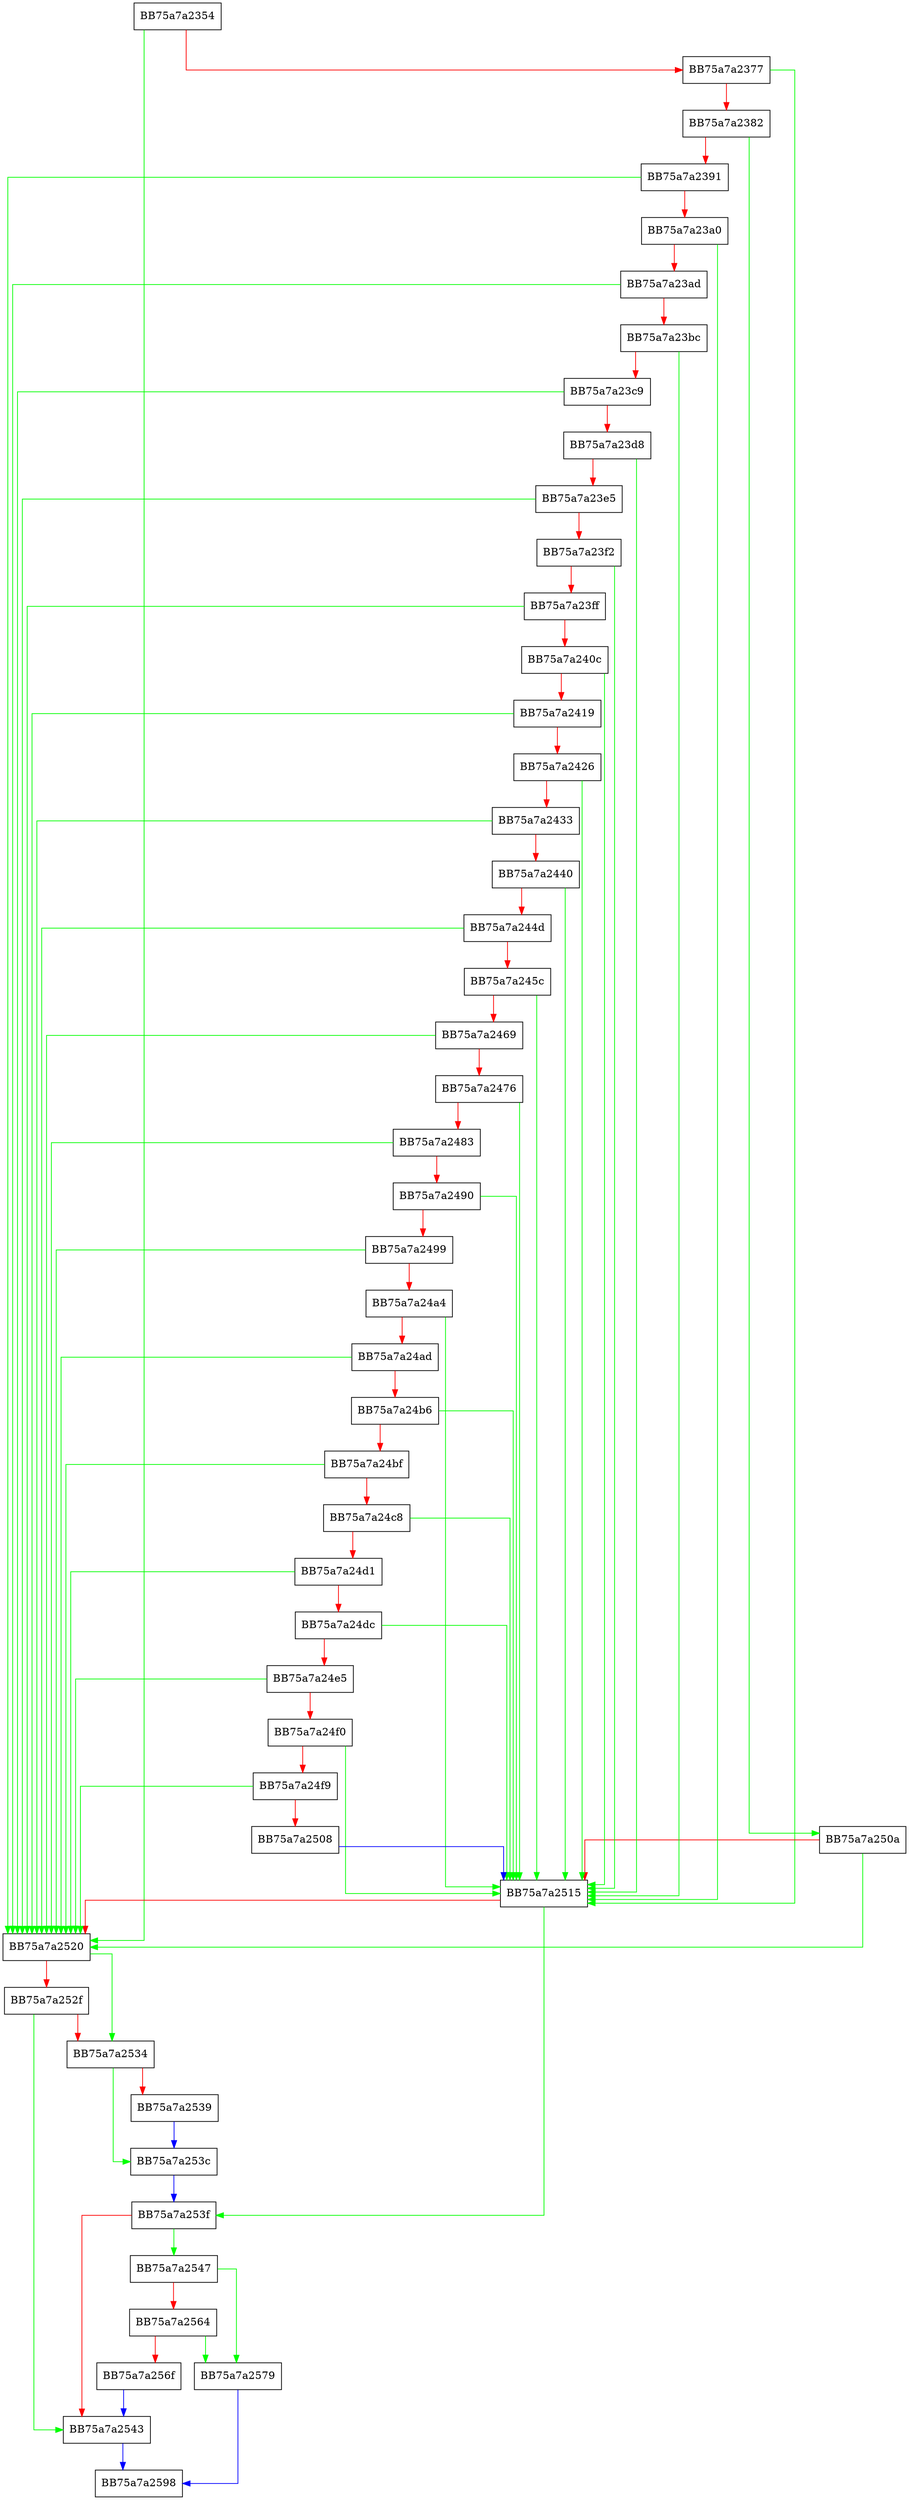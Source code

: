 digraph scan_optional_field_width {
  node [shape="box"];
  graph [splines=ortho];
  BB75a7a2354 -> BB75a7a2520 [color="green"];
  BB75a7a2354 -> BB75a7a2377 [color="red"];
  BB75a7a2377 -> BB75a7a2515 [color="green"];
  BB75a7a2377 -> BB75a7a2382 [color="red"];
  BB75a7a2382 -> BB75a7a250a [color="green"];
  BB75a7a2382 -> BB75a7a2391 [color="red"];
  BB75a7a2391 -> BB75a7a2520 [color="green"];
  BB75a7a2391 -> BB75a7a23a0 [color="red"];
  BB75a7a23a0 -> BB75a7a2515 [color="green"];
  BB75a7a23a0 -> BB75a7a23ad [color="red"];
  BB75a7a23ad -> BB75a7a2520 [color="green"];
  BB75a7a23ad -> BB75a7a23bc [color="red"];
  BB75a7a23bc -> BB75a7a2515 [color="green"];
  BB75a7a23bc -> BB75a7a23c9 [color="red"];
  BB75a7a23c9 -> BB75a7a2520 [color="green"];
  BB75a7a23c9 -> BB75a7a23d8 [color="red"];
  BB75a7a23d8 -> BB75a7a2515 [color="green"];
  BB75a7a23d8 -> BB75a7a23e5 [color="red"];
  BB75a7a23e5 -> BB75a7a2520 [color="green"];
  BB75a7a23e5 -> BB75a7a23f2 [color="red"];
  BB75a7a23f2 -> BB75a7a2515 [color="green"];
  BB75a7a23f2 -> BB75a7a23ff [color="red"];
  BB75a7a23ff -> BB75a7a2520 [color="green"];
  BB75a7a23ff -> BB75a7a240c [color="red"];
  BB75a7a240c -> BB75a7a2515 [color="green"];
  BB75a7a240c -> BB75a7a2419 [color="red"];
  BB75a7a2419 -> BB75a7a2520 [color="green"];
  BB75a7a2419 -> BB75a7a2426 [color="red"];
  BB75a7a2426 -> BB75a7a2515 [color="green"];
  BB75a7a2426 -> BB75a7a2433 [color="red"];
  BB75a7a2433 -> BB75a7a2520 [color="green"];
  BB75a7a2433 -> BB75a7a2440 [color="red"];
  BB75a7a2440 -> BB75a7a2515 [color="green"];
  BB75a7a2440 -> BB75a7a244d [color="red"];
  BB75a7a244d -> BB75a7a2520 [color="green"];
  BB75a7a244d -> BB75a7a245c [color="red"];
  BB75a7a245c -> BB75a7a2515 [color="green"];
  BB75a7a245c -> BB75a7a2469 [color="red"];
  BB75a7a2469 -> BB75a7a2520 [color="green"];
  BB75a7a2469 -> BB75a7a2476 [color="red"];
  BB75a7a2476 -> BB75a7a2515 [color="green"];
  BB75a7a2476 -> BB75a7a2483 [color="red"];
  BB75a7a2483 -> BB75a7a2520 [color="green"];
  BB75a7a2483 -> BB75a7a2490 [color="red"];
  BB75a7a2490 -> BB75a7a2515 [color="green"];
  BB75a7a2490 -> BB75a7a2499 [color="red"];
  BB75a7a2499 -> BB75a7a2520 [color="green"];
  BB75a7a2499 -> BB75a7a24a4 [color="red"];
  BB75a7a24a4 -> BB75a7a2515 [color="green"];
  BB75a7a24a4 -> BB75a7a24ad [color="red"];
  BB75a7a24ad -> BB75a7a2520 [color="green"];
  BB75a7a24ad -> BB75a7a24b6 [color="red"];
  BB75a7a24b6 -> BB75a7a2515 [color="green"];
  BB75a7a24b6 -> BB75a7a24bf [color="red"];
  BB75a7a24bf -> BB75a7a2520 [color="green"];
  BB75a7a24bf -> BB75a7a24c8 [color="red"];
  BB75a7a24c8 -> BB75a7a2515 [color="green"];
  BB75a7a24c8 -> BB75a7a24d1 [color="red"];
  BB75a7a24d1 -> BB75a7a2520 [color="green"];
  BB75a7a24d1 -> BB75a7a24dc [color="red"];
  BB75a7a24dc -> BB75a7a2515 [color="green"];
  BB75a7a24dc -> BB75a7a24e5 [color="red"];
  BB75a7a24e5 -> BB75a7a2520 [color="green"];
  BB75a7a24e5 -> BB75a7a24f0 [color="red"];
  BB75a7a24f0 -> BB75a7a2515 [color="green"];
  BB75a7a24f0 -> BB75a7a24f9 [color="red"];
  BB75a7a24f9 -> BB75a7a2520 [color="green"];
  BB75a7a24f9 -> BB75a7a2508 [color="red"];
  BB75a7a2508 -> BB75a7a2515 [color="blue"];
  BB75a7a250a -> BB75a7a2520 [color="green"];
  BB75a7a250a -> BB75a7a2515 [color="red"];
  BB75a7a2515 -> BB75a7a253f [color="green"];
  BB75a7a2515 -> BB75a7a2520 [color="red"];
  BB75a7a2520 -> BB75a7a2534 [color="green"];
  BB75a7a2520 -> BB75a7a252f [color="red"];
  BB75a7a252f -> BB75a7a2543 [color="green"];
  BB75a7a252f -> BB75a7a2534 [color="red"];
  BB75a7a2534 -> BB75a7a253c [color="green"];
  BB75a7a2534 -> BB75a7a2539 [color="red"];
  BB75a7a2539 -> BB75a7a253c [color="blue"];
  BB75a7a253c -> BB75a7a253f [color="blue"];
  BB75a7a253f -> BB75a7a2547 [color="green"];
  BB75a7a253f -> BB75a7a2543 [color="red"];
  BB75a7a2543 -> BB75a7a2598 [color="blue"];
  BB75a7a2547 -> BB75a7a2579 [color="green"];
  BB75a7a2547 -> BB75a7a2564 [color="red"];
  BB75a7a2564 -> BB75a7a2579 [color="green"];
  BB75a7a2564 -> BB75a7a256f [color="red"];
  BB75a7a256f -> BB75a7a2543 [color="blue"];
  BB75a7a2579 -> BB75a7a2598 [color="blue"];
}